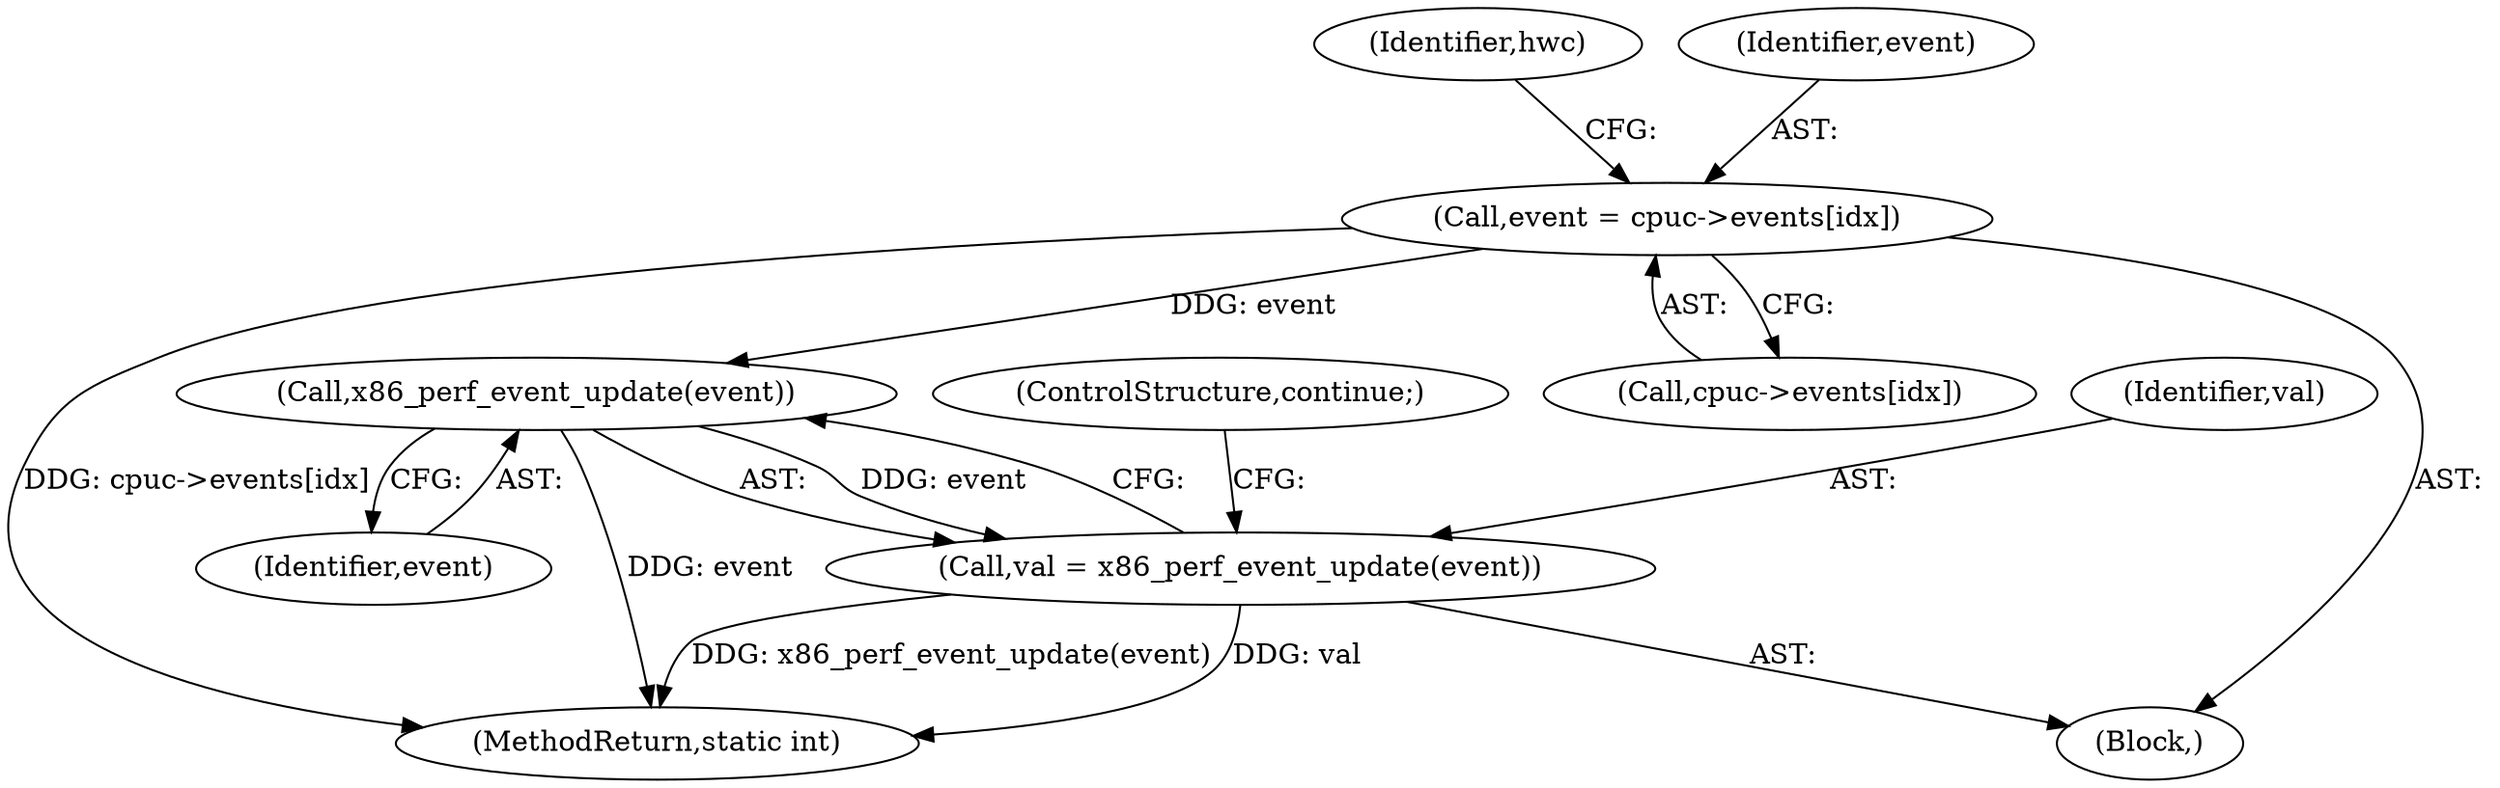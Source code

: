 digraph "0_linux_a8b0ca17b80e92faab46ee7179ba9e99ccb61233_49@array" {
"1000156" [label="(Call,event = cpuc->events[idx])"];
"1000181" [label="(Call,x86_perf_event_update(event))"];
"1000179" [label="(Call,val = x86_perf_event_update(event))"];
"1000164" [label="(Identifier,hwc)"];
"1000158" [label="(Call,cpuc->events[idx])"];
"1000220" [label="(MethodReturn,static int)"];
"1000182" [label="(Identifier,event)"];
"1000179" [label="(Call,val = x86_perf_event_update(event))"];
"1000156" [label="(Call,event = cpuc->events[idx])"];
"1000183" [label="(ControlStructure,continue;)"];
"1000137" [label="(Block,)"];
"1000180" [label="(Identifier,val)"];
"1000157" [label="(Identifier,event)"];
"1000181" [label="(Call,x86_perf_event_update(event))"];
"1000156" -> "1000137"  [label="AST: "];
"1000156" -> "1000158"  [label="CFG: "];
"1000157" -> "1000156"  [label="AST: "];
"1000158" -> "1000156"  [label="AST: "];
"1000164" -> "1000156"  [label="CFG: "];
"1000156" -> "1000220"  [label="DDG: cpuc->events[idx]"];
"1000156" -> "1000181"  [label="DDG: event"];
"1000181" -> "1000179"  [label="AST: "];
"1000181" -> "1000182"  [label="CFG: "];
"1000182" -> "1000181"  [label="AST: "];
"1000179" -> "1000181"  [label="CFG: "];
"1000181" -> "1000220"  [label="DDG: event"];
"1000181" -> "1000179"  [label="DDG: event"];
"1000179" -> "1000137"  [label="AST: "];
"1000180" -> "1000179"  [label="AST: "];
"1000183" -> "1000179"  [label="CFG: "];
"1000179" -> "1000220"  [label="DDG: x86_perf_event_update(event)"];
"1000179" -> "1000220"  [label="DDG: val"];
}
